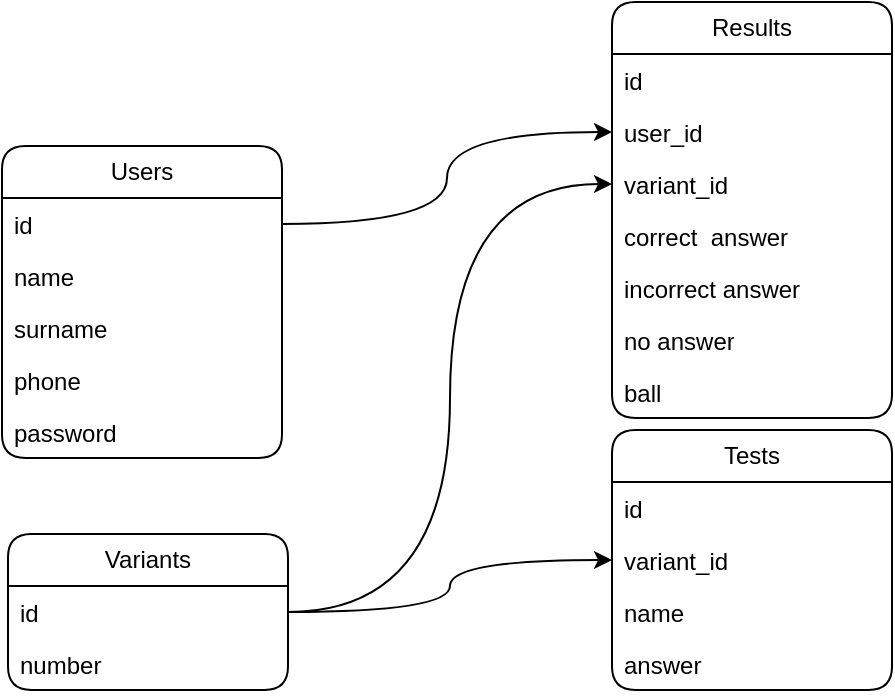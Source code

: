 <mxfile version="21.3.8" type="github">
  <diagram name="Страница 1" id="-sxZL09CVBLJbR6NK-8X">
    <mxGraphModel dx="1260" dy="434" grid="0" gridSize="10" guides="1" tooltips="1" connect="1" arrows="1" fold="1" page="0" pageScale="1" pageWidth="827" pageHeight="1169" math="0" shadow="0">
      <root>
        <mxCell id="0" />
        <mxCell id="1" parent="0" />
        <mxCell id="r9a0HXWAGw6j6ZXGcTI--1" value="Tests" style="swimlane;fontStyle=0;childLayout=stackLayout;horizontal=1;startSize=26;fillColor=none;horizontalStack=0;resizeParent=1;resizeParentMax=0;resizeLast=0;collapsible=1;marginBottom=0;whiteSpace=wrap;html=1;rounded=1;" parent="1" vertex="1">
          <mxGeometry x="230" y="279" width="140" height="130" as="geometry" />
        </mxCell>
        <mxCell id="r9a0HXWAGw6j6ZXGcTI--2" value="id" style="text;strokeColor=none;fillColor=none;align=left;verticalAlign=top;spacingLeft=4;spacingRight=4;overflow=hidden;rotatable=0;points=[[0,0.5],[1,0.5]];portConstraint=eastwest;whiteSpace=wrap;html=1;" parent="r9a0HXWAGw6j6ZXGcTI--1" vertex="1">
          <mxGeometry y="26" width="140" height="26" as="geometry" />
        </mxCell>
        <mxCell id="r9a0HXWAGw6j6ZXGcTI--3" value="variant_id" style="text;strokeColor=none;fillColor=none;align=left;verticalAlign=top;spacingLeft=4;spacingRight=4;overflow=hidden;rotatable=0;points=[[0,0.5],[1,0.5]];portConstraint=eastwest;whiteSpace=wrap;html=1;" parent="r9a0HXWAGw6j6ZXGcTI--1" vertex="1">
          <mxGeometry y="52" width="140" height="26" as="geometry" />
        </mxCell>
        <mxCell id="r9a0HXWAGw6j6ZXGcTI--4" value="name" style="text;strokeColor=none;fillColor=none;align=left;verticalAlign=top;spacingLeft=4;spacingRight=4;overflow=hidden;rotatable=0;points=[[0,0.5],[1,0.5]];portConstraint=eastwest;whiteSpace=wrap;html=1;" parent="r9a0HXWAGw6j6ZXGcTI--1" vertex="1">
          <mxGeometry y="78" width="140" height="26" as="geometry" />
        </mxCell>
        <mxCell id="r9a0HXWAGw6j6ZXGcTI--5" value="answer" style="text;strokeColor=none;fillColor=none;align=left;verticalAlign=top;spacingLeft=4;spacingRight=4;overflow=hidden;rotatable=0;points=[[0,0.5],[1,0.5]];portConstraint=eastwest;whiteSpace=wrap;html=1;" parent="r9a0HXWAGw6j6ZXGcTI--1" vertex="1">
          <mxGeometry y="104" width="140" height="26" as="geometry" />
        </mxCell>
        <mxCell id="xr1RG33xgLGZC_01H8JB-1" value="Users" style="swimlane;fontStyle=0;childLayout=stackLayout;horizontal=1;startSize=26;fillColor=none;horizontalStack=0;resizeParent=1;resizeParentMax=0;resizeLast=0;collapsible=1;marginBottom=0;whiteSpace=wrap;html=1;rounded=1;" parent="1" vertex="1">
          <mxGeometry x="-75" y="137" width="140" height="156" as="geometry" />
        </mxCell>
        <mxCell id="xr1RG33xgLGZC_01H8JB-2" value="id" style="text;strokeColor=none;fillColor=none;align=left;verticalAlign=top;spacingLeft=4;spacingRight=4;overflow=hidden;rotatable=0;points=[[0,0.5],[1,0.5]];portConstraint=eastwest;whiteSpace=wrap;html=1;" parent="xr1RG33xgLGZC_01H8JB-1" vertex="1">
          <mxGeometry y="26" width="140" height="26" as="geometry" />
        </mxCell>
        <mxCell id="xr1RG33xgLGZC_01H8JB-3" value="name" style="text;strokeColor=none;fillColor=none;align=left;verticalAlign=top;spacingLeft=4;spacingRight=4;overflow=hidden;rotatable=0;points=[[0,0.5],[1,0.5]];portConstraint=eastwest;whiteSpace=wrap;html=1;" parent="xr1RG33xgLGZC_01H8JB-1" vertex="1">
          <mxGeometry y="52" width="140" height="26" as="geometry" />
        </mxCell>
        <mxCell id="xr1RG33xgLGZC_01H8JB-4" value="surname&lt;br&gt;" style="text;strokeColor=none;fillColor=none;align=left;verticalAlign=top;spacingLeft=4;spacingRight=4;overflow=hidden;rotatable=0;points=[[0,0.5],[1,0.5]];portConstraint=eastwest;whiteSpace=wrap;html=1;" parent="xr1RG33xgLGZC_01H8JB-1" vertex="1">
          <mxGeometry y="78" width="140" height="26" as="geometry" />
        </mxCell>
        <mxCell id="xr1RG33xgLGZC_01H8JB-7" value="phone" style="text;strokeColor=none;fillColor=none;align=left;verticalAlign=top;spacingLeft=4;spacingRight=4;overflow=hidden;rotatable=0;points=[[0,0.5],[1,0.5]];portConstraint=eastwest;whiteSpace=wrap;html=1;" parent="xr1RG33xgLGZC_01H8JB-1" vertex="1">
          <mxGeometry y="104" width="140" height="26" as="geometry" />
        </mxCell>
        <mxCell id="xr1RG33xgLGZC_01H8JB-5" value="password" style="text;strokeColor=none;fillColor=none;align=left;verticalAlign=top;spacingLeft=4;spacingRight=4;overflow=hidden;rotatable=0;points=[[0,0.5],[1,0.5]];portConstraint=eastwest;whiteSpace=wrap;html=1;" parent="xr1RG33xgLGZC_01H8JB-1" vertex="1">
          <mxGeometry y="130" width="140" height="26" as="geometry" />
        </mxCell>
        <mxCell id="CG9xHXQquOPc644RpF9W-1" value="Results" style="swimlane;fontStyle=0;childLayout=stackLayout;horizontal=1;startSize=26;fillColor=none;horizontalStack=0;resizeParent=1;resizeParentMax=0;resizeLast=0;collapsible=1;marginBottom=0;whiteSpace=wrap;html=1;rounded=1;" parent="1" vertex="1">
          <mxGeometry x="230" y="65" width="140" height="208" as="geometry" />
        </mxCell>
        <mxCell id="CG9xHXQquOPc644RpF9W-2" value="id" style="text;strokeColor=none;fillColor=none;align=left;verticalAlign=top;spacingLeft=4;spacingRight=4;overflow=hidden;rotatable=0;points=[[0,0.5],[1,0.5]];portConstraint=eastwest;whiteSpace=wrap;html=1;" parent="CG9xHXQquOPc644RpF9W-1" vertex="1">
          <mxGeometry y="26" width="140" height="26" as="geometry" />
        </mxCell>
        <mxCell id="CG9xHXQquOPc644RpF9W-3" value="user_id" style="text;strokeColor=none;fillColor=none;align=left;verticalAlign=top;spacingLeft=4;spacingRight=4;overflow=hidden;rotatable=0;points=[[0,0.5],[1,0.5]];portConstraint=eastwest;whiteSpace=wrap;html=1;" parent="CG9xHXQquOPc644RpF9W-1" vertex="1">
          <mxGeometry y="52" width="140" height="26" as="geometry" />
        </mxCell>
        <mxCell id="CG9xHXQquOPc644RpF9W-4" value="variant_id" style="text;strokeColor=none;fillColor=none;align=left;verticalAlign=top;spacingLeft=4;spacingRight=4;overflow=hidden;rotatable=0;points=[[0,0.5],[1,0.5]];portConstraint=eastwest;whiteSpace=wrap;html=1;" parent="CG9xHXQquOPc644RpF9W-1" vertex="1">
          <mxGeometry y="78" width="140" height="26" as="geometry" />
        </mxCell>
        <mxCell id="a2cLdpYzLmlV3fOP_kwT-1" value="correct&amp;nbsp; answer" style="text;strokeColor=none;fillColor=none;align=left;verticalAlign=top;spacingLeft=4;spacingRight=4;overflow=hidden;rotatable=0;points=[[0,0.5],[1,0.5]];portConstraint=eastwest;whiteSpace=wrap;html=1;" vertex="1" parent="CG9xHXQquOPc644RpF9W-1">
          <mxGeometry y="104" width="140" height="26" as="geometry" />
        </mxCell>
        <mxCell id="a2cLdpYzLmlV3fOP_kwT-2" value="incorrect answer" style="text;strokeColor=none;fillColor=none;align=left;verticalAlign=top;spacingLeft=4;spacingRight=4;overflow=hidden;rotatable=0;points=[[0,0.5],[1,0.5]];portConstraint=eastwest;whiteSpace=wrap;html=1;" vertex="1" parent="CG9xHXQquOPc644RpF9W-1">
          <mxGeometry y="130" width="140" height="26" as="geometry" />
        </mxCell>
        <mxCell id="a2cLdpYzLmlV3fOP_kwT-3" value="no answer" style="text;strokeColor=none;fillColor=none;align=left;verticalAlign=top;spacingLeft=4;spacingRight=4;overflow=hidden;rotatable=0;points=[[0,0.5],[1,0.5]];portConstraint=eastwest;whiteSpace=wrap;html=1;" vertex="1" parent="CG9xHXQquOPc644RpF9W-1">
          <mxGeometry y="156" width="140" height="26" as="geometry" />
        </mxCell>
        <mxCell id="a2cLdpYzLmlV3fOP_kwT-4" value="ball" style="text;strokeColor=none;fillColor=none;align=left;verticalAlign=top;spacingLeft=4;spacingRight=4;overflow=hidden;rotatable=0;points=[[0,0.5],[1,0.5]];portConstraint=eastwest;whiteSpace=wrap;html=1;" vertex="1" parent="CG9xHXQquOPc644RpF9W-1">
          <mxGeometry y="182" width="140" height="26" as="geometry" />
        </mxCell>
        <mxCell id="a2cLdpYzLmlV3fOP_kwT-5" style="edgeStyle=orthogonalEdgeStyle;rounded=0;orthogonalLoop=1;jettySize=auto;html=1;entryX=0;entryY=0.5;entryDx=0;entryDy=0;curved=1;" edge="1" parent="1" source="xr1RG33xgLGZC_01H8JB-2" target="CG9xHXQquOPc644RpF9W-3">
          <mxGeometry relative="1" as="geometry" />
        </mxCell>
        <mxCell id="a2cLdpYzLmlV3fOP_kwT-6" value="Variants" style="swimlane;fontStyle=0;childLayout=stackLayout;horizontal=1;startSize=26;fillColor=none;horizontalStack=0;resizeParent=1;resizeParentMax=0;resizeLast=0;collapsible=1;marginBottom=0;whiteSpace=wrap;html=1;rounded=1;" vertex="1" parent="1">
          <mxGeometry x="-72" y="331" width="140" height="78" as="geometry" />
        </mxCell>
        <mxCell id="a2cLdpYzLmlV3fOP_kwT-7" value="id" style="text;strokeColor=none;fillColor=none;align=left;verticalAlign=top;spacingLeft=4;spacingRight=4;overflow=hidden;rotatable=0;points=[[0,0.5],[1,0.5]];portConstraint=eastwest;whiteSpace=wrap;html=1;" vertex="1" parent="a2cLdpYzLmlV3fOP_kwT-6">
          <mxGeometry y="26" width="140" height="26" as="geometry" />
        </mxCell>
        <mxCell id="a2cLdpYzLmlV3fOP_kwT-9" value="number" style="text;strokeColor=none;fillColor=none;align=left;verticalAlign=top;spacingLeft=4;spacingRight=4;overflow=hidden;rotatable=0;points=[[0,0.5],[1,0.5]];portConstraint=eastwest;whiteSpace=wrap;html=1;" vertex="1" parent="a2cLdpYzLmlV3fOP_kwT-6">
          <mxGeometry y="52" width="140" height="26" as="geometry" />
        </mxCell>
        <mxCell id="a2cLdpYzLmlV3fOP_kwT-11" style="edgeStyle=orthogonalEdgeStyle;rounded=0;orthogonalLoop=1;jettySize=auto;html=1;curved=1;" edge="1" parent="1" source="a2cLdpYzLmlV3fOP_kwT-7" target="r9a0HXWAGw6j6ZXGcTI--3">
          <mxGeometry relative="1" as="geometry" />
        </mxCell>
        <mxCell id="a2cLdpYzLmlV3fOP_kwT-12" style="edgeStyle=orthogonalEdgeStyle;rounded=0;orthogonalLoop=1;jettySize=auto;html=1;entryX=0;entryY=0.5;entryDx=0;entryDy=0;curved=1;" edge="1" parent="1" source="a2cLdpYzLmlV3fOP_kwT-7" target="CG9xHXQquOPc644RpF9W-4">
          <mxGeometry relative="1" as="geometry" />
        </mxCell>
      </root>
    </mxGraphModel>
  </diagram>
</mxfile>
